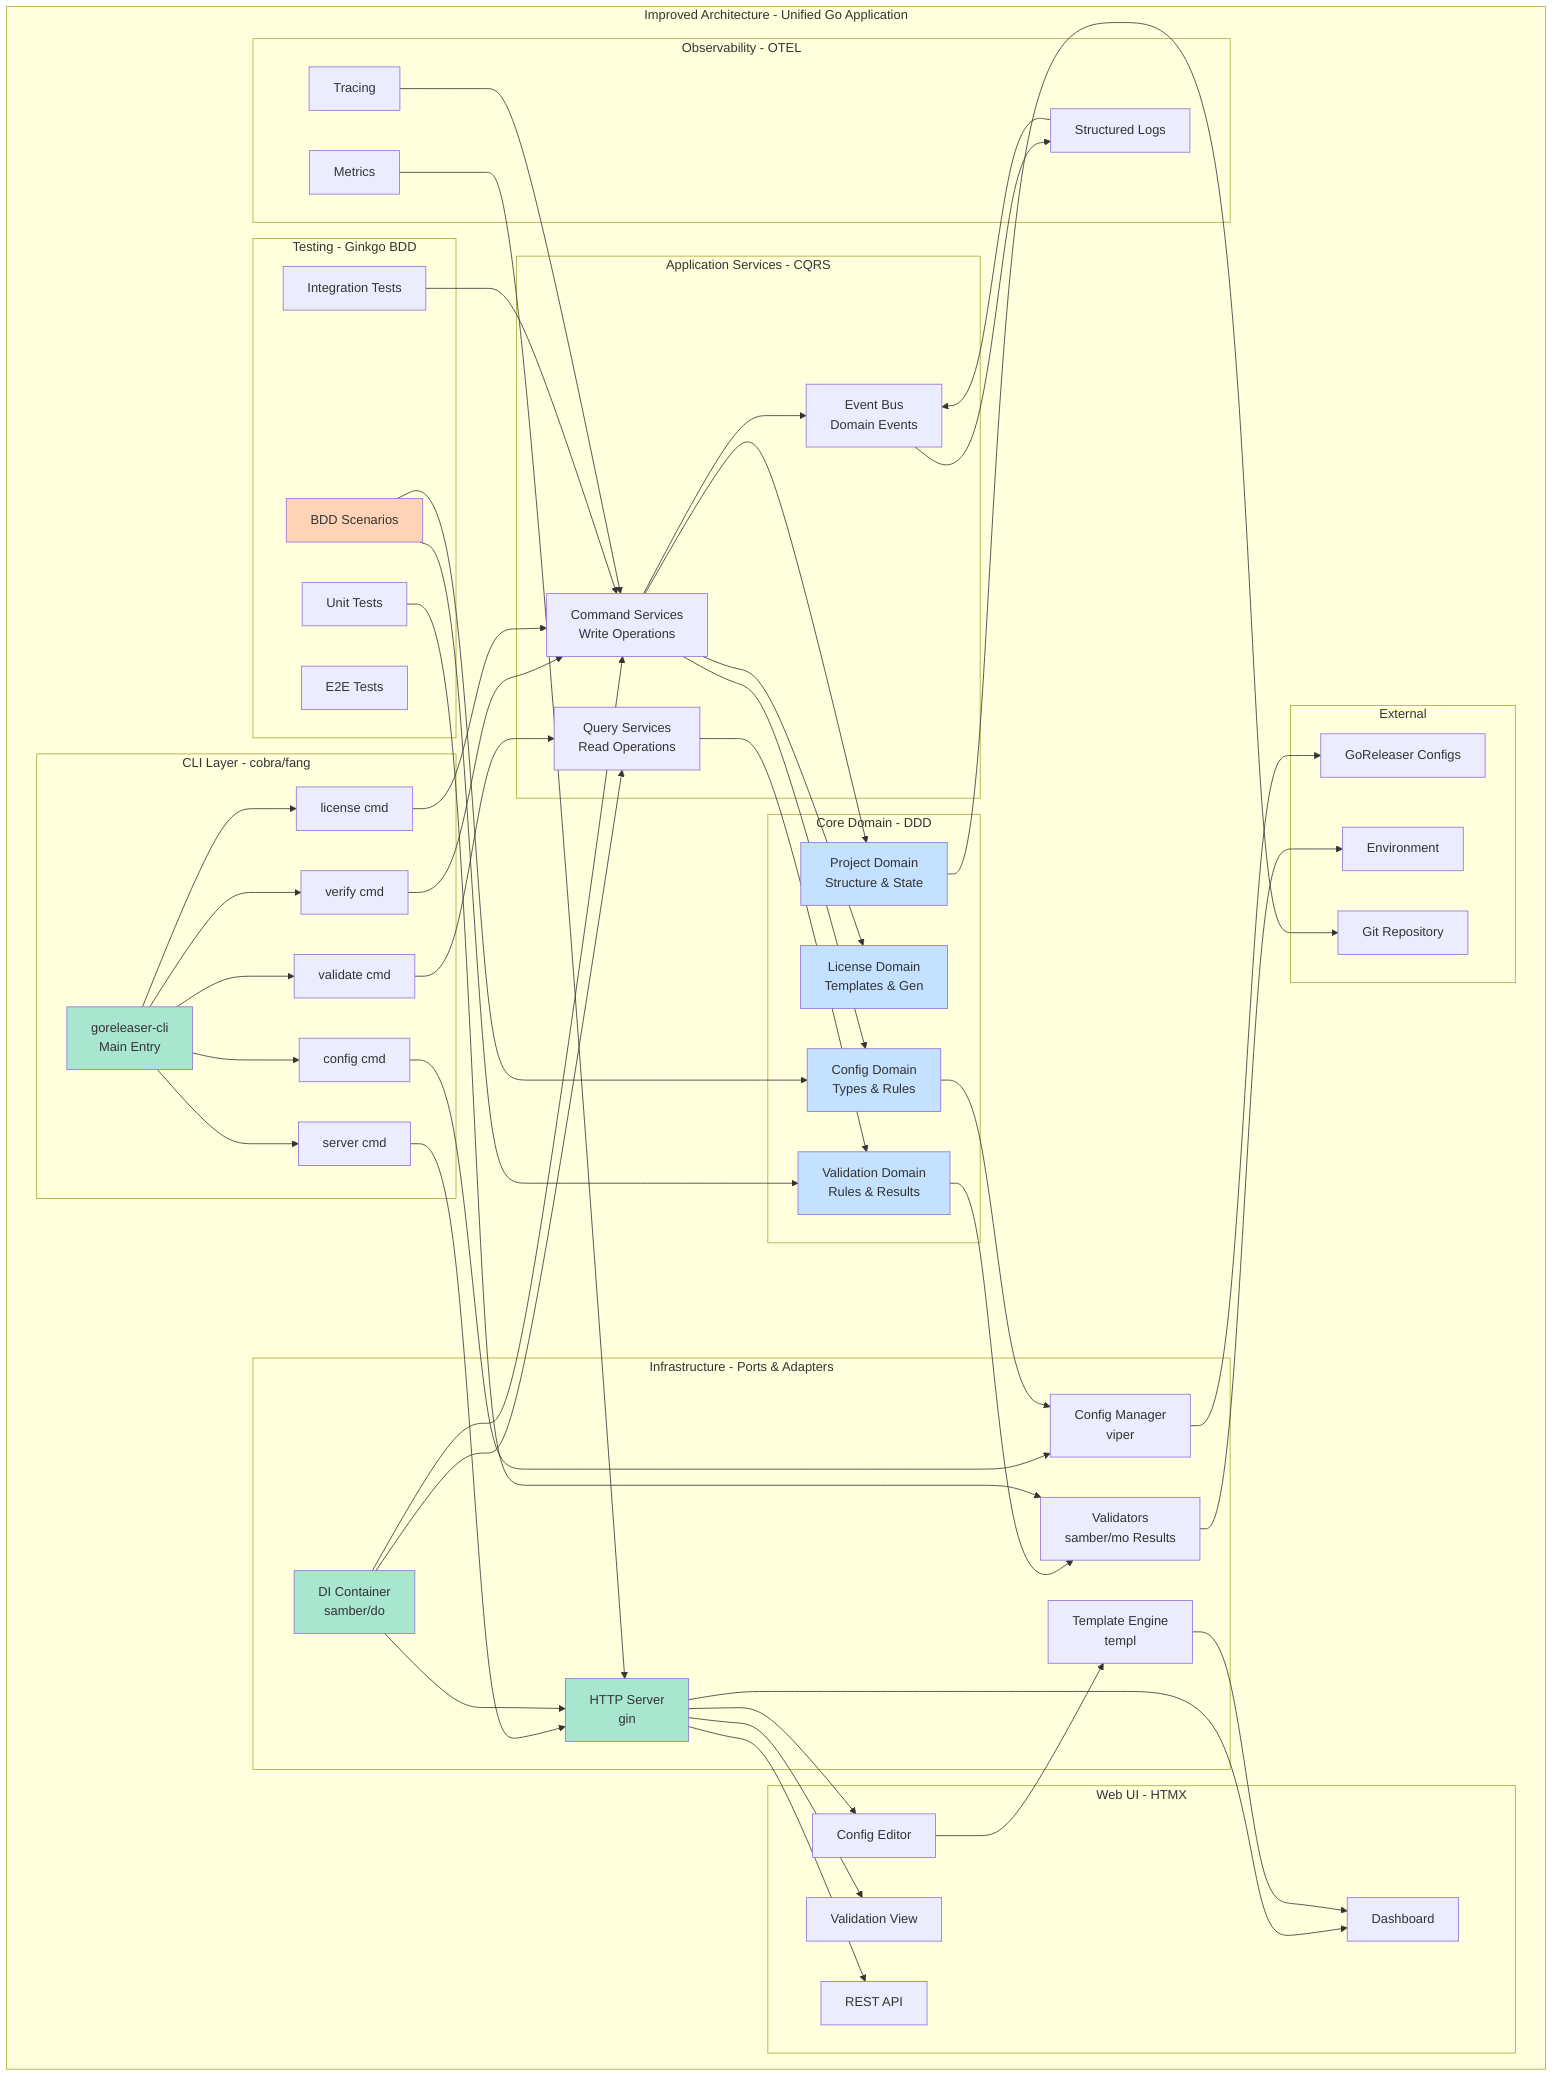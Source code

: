 graph TB
    subgraph "Improved Architecture - Unified Go Application"
        subgraph "CLI Layer - cobra/fang"
            CLI[goreleaser-cli<br/>Main Entry]
            CMD_VAL[validate cmd]
            CMD_VER[verify cmd]
            CMD_LIC[license cmd]
            CMD_SRV[server cmd]
            CMD_CFG[config cmd]
        end

        subgraph "Core Domain - DDD"
            DOM_CFG[Config Domain<br/>Types & Rules]
            DOM_VAL[Validation Domain<br/>Rules & Results]
            DOM_LIC[License Domain<br/>Templates & Gen]
            DOM_PRJ[Project Domain<br/>Structure & State]
        end

        subgraph "Application Services - CQRS"
            SVC_CMD[Command Services<br/>Write Operations]
            SVC_QRY[Query Services<br/>Read Operations]
            SVC_EVT[Event Bus<br/>Domain Events]
        end

        subgraph "Infrastructure - Ports & Adapters"
            HTTP[HTTP Server<br/>gin]
            CFG[Config Manager<br/>viper]
            TMPL[Template Engine<br/>templ]
            DI[DI Container<br/>samber/do]
            VAL[Validators<br/>samber/mo Results]
        end

        subgraph "Web UI - HTMX"
            UI_DASH[Dashboard]
            UI_CFG[Config Editor]
            UI_VAL[Validation View]
            UI_API[REST API]
        end

        subgraph "Testing - Ginkgo BDD"
            TEST_UNIT[Unit Tests]
            TEST_INT[Integration Tests]
            TEST_E2E[E2E Tests]
            TEST_BDD[BDD Scenarios]
        end

        subgraph "Observability - OTEL"
            TRACE[Tracing]
            METRIC[Metrics]
            LOG[Structured Logs]
        end

        subgraph "External"
            GR_CFG[GoReleaser Configs]
            ENV[Environment]
            GIT[Git Repository]
        end
    end

    CLI --> CMD_VAL
    CLI --> CMD_VER
    CLI --> CMD_LIC
    CLI --> CMD_SRV
    CLI --> CMD_CFG

    CMD_VAL --> SVC_QRY
    CMD_VER --> SVC_CMD
    CMD_LIC --> SVC_CMD
    CMD_SRV --> HTTP
    CMD_CFG --> CFG

    SVC_CMD --> DOM_CFG
    SVC_CMD --> DOM_LIC
    SVC_CMD --> DOM_PRJ
    SVC_QRY --> DOM_VAL
    SVC_CMD --> SVC_EVT
    SVC_EVT --> LOG

    HTTP --> UI_DASH
    HTTP --> UI_CFG
    HTTP --> UI_VAL
    HTTP --> UI_API
    UI_CFG --> TMPL
    TMPL --> UI_DASH

    DOM_VAL --> VAL
    DOM_CFG --> CFG
    DI --> SVC_CMD
    DI --> SVC_QRY
    DI --> HTTP

    VAL --> ENV
    CFG --> GR_CFG
    DOM_PRJ --> GIT

    TEST_BDD --> DOM_CFG
    TEST_BDD --> DOM_VAL
    TEST_INT --> SVC_CMD
    TEST_UNIT --> VAL

    TRACE --> SVC_CMD
    METRIC --> HTTP
    LOG --> SVC_EVT

    style CLI fill:#a8e6cf
    style HTTP fill:#a8e6cf
    style DI fill:#a8e6cf
    style DOM_CFG fill:#c4e1ff
    style DOM_VAL fill:#c4e1ff
    style DOM_LIC fill:#c4e1ff
    style DOM_PRJ fill:#c4e1ff
    style TEST_BDD fill:#ffd3b6